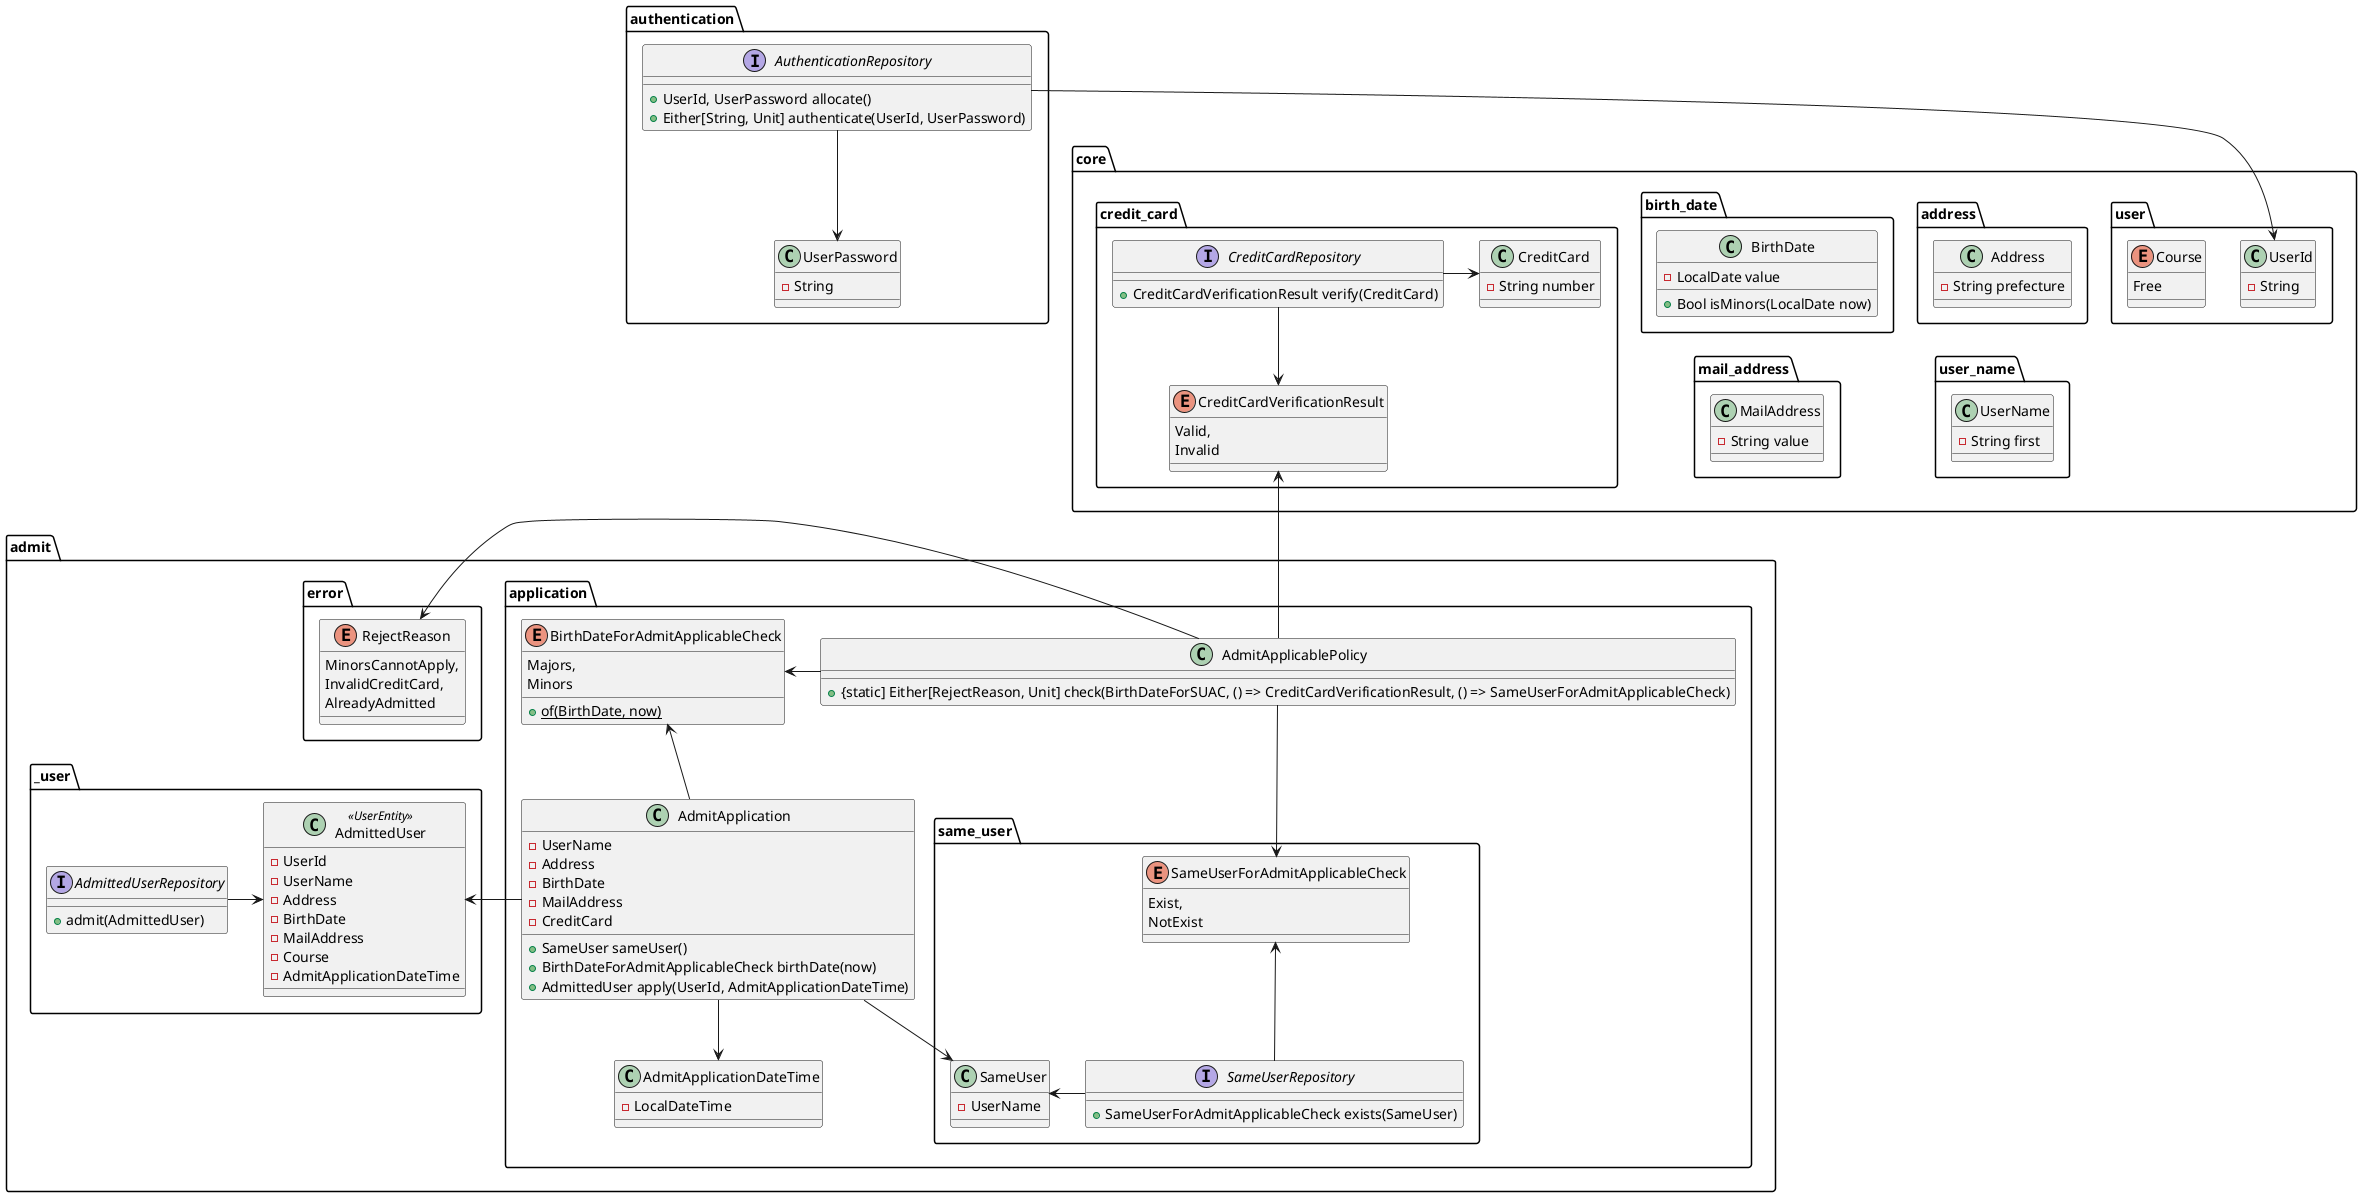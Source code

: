 @startuml

package core {
  package user {
    class UserId {
      - String
    }
    enum Course {
      Free
    }
  }
  package user_name {
    class UserName {
      - String first
    }
  }
  package address {
    class Address {
      - String prefecture
    }
  }
  package birth_date {
    class BirthDate {
      - LocalDate value
      + Bool isMinors(LocalDate now)
    }
  }
  package mail_address {
    class MailAddress {
      - String value
    }
  }
  package credit_card {
    class CreditCard {
      - String number
    }
    enum CreditCardVerificationResult {
      Valid,
      Invalid
    }
    interface CreditCardRepository {
      + CreditCardVerificationResult verify(CreditCard)
    }
    CreditCardRepository -right-> CreditCard
    CreditCardRepository -down-> CreditCardVerificationResult
  }
  BirthDate -[hidden]down-> MailAddress
  Address -[hidden]down-> UserName
}
package authentication {
  class UserPassword {
    - String
  }
  interface AuthenticationRepository {
    + UserId, UserPassword allocate()
    + Either[String, Unit] authenticate(UserId, UserPassword)
  }
}
AuthenticationRepository --> UserId
AuthenticationRepository --> UserPassword
package admit {
  package application {
    class AdmitApplication {
      - UserName
      - Address
      - BirthDate
      - MailAddress
      - CreditCard
      + SameUser sameUser()
      + BirthDateForAdmitApplicableCheck birthDate(now)
      + AdmittedUser apply(UserId, AdmitApplicationDateTime)
    }
    class AdmitApplicationDateTime {
      - LocalDateTime
    }
    enum BirthDateForAdmitApplicableCheck {
      Majors,
      Minors
      + {static} of(BirthDate, now)
    }
    package same_user {
      class SameUser {
        - UserName
      }
      enum SameUserForAdmitApplicableCheck {
        Exist,
        NotExist
      }
      interface SameUserRepository {
        + SameUserForAdmitApplicableCheck exists(SameUser)
      }
      SameUserRepository -right-> SameUser
      SameUserRepository -up-> SameUserForAdmitApplicableCheck
    }
    class AdmitApplicablePolicy {
      + {static] Either[RejectReason, Unit] check(BirthDateForSUAC, () => CreditCardVerificationResult, () => SameUserForAdmitApplicableCheck)
    }
    AdmitApplicablePolicy -up-> CreditCardVerificationResult
    AdmitApplicablePolicy -left-> BirthDateForAdmitApplicableCheck
    AdmitApplicablePolicy -down-> SameUserForAdmitApplicableCheck

    AdmitApplication --> SameUser
    AdmitApplication -up-> BirthDateForAdmitApplicableCheck
    AdmitApplication --> AdmitApplicationDateTime
  }
  package _user {
    class AdmittedUser<<UserEntity>> {
      - UserId
      - UserName
      - Address
      - BirthDate
      - MailAddress
      - Course
      - AdmitApplicationDateTime
    }
    interface AdmittedUserRepository {
      + admit(AdmittedUser)
    }
    AdmittedUserRepository -right-> AdmittedUser
  }
  AdmitApplication -left-> AdmittedUser
  package error {
    enum RejectReason {
      MinorsCannotApply,
      InvalidCreditCard,
      AlreadyAdmitted
    }
  }
  AdmitApplicablePolicy -right-> RejectReason
}

@enduml